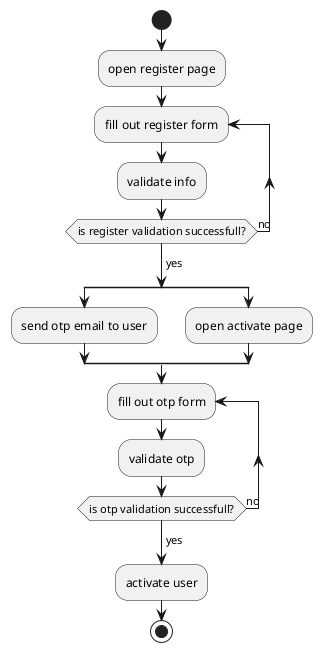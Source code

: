 @startuml register activity diagram

start
:open register page;
repeat :fill out register form;
:validate info;
repeat while (is register validation successfull?) is (no)
->yes;
split
:send otp email to user;
split again
:open activate page;
end split
repeat :fill out otp form;
:validate otp;
repeat while(is otp validation successfull?) is (no)
->yes;
:activate user;
stop


@enduml